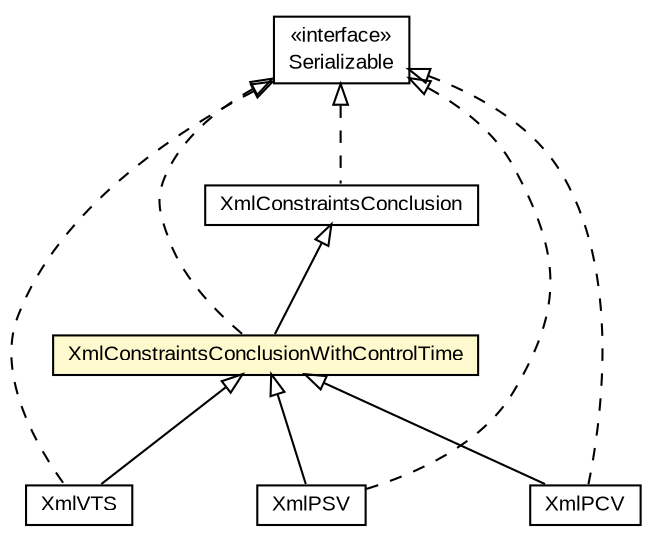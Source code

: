 #!/usr/local/bin/dot
#
# Class diagram 
# Generated by UMLGraph version R5_6-24-gf6e263 (http://www.umlgraph.org/)
#

digraph G {
	edge [fontname="arial",fontsize=10,labelfontname="arial",labelfontsize=10];
	node [fontname="arial",fontsize=10,shape=plaintext];
	nodesep=0.25;
	ranksep=0.5;
	// eu.europa.esig.dss.jaxb.detailedreport.XmlVTS
	c804928 [label=<<table title="eu.europa.esig.dss.jaxb.detailedreport.XmlVTS" border="0" cellborder="1" cellspacing="0" cellpadding="2" port="p" href="./XmlVTS.html">
		<tr><td><table border="0" cellspacing="0" cellpadding="1">
<tr><td align="center" balign="center"> XmlVTS </td></tr>
		</table></td></tr>
		</table>>, URL="./XmlVTS.html", fontname="arial", fontcolor="black", fontsize=10.0];
	// eu.europa.esig.dss.jaxb.detailedreport.XmlPSV
	c804942 [label=<<table title="eu.europa.esig.dss.jaxb.detailedreport.XmlPSV" border="0" cellborder="1" cellspacing="0" cellpadding="2" port="p" href="./XmlPSV.html">
		<tr><td><table border="0" cellspacing="0" cellpadding="1">
<tr><td align="center" balign="center"> XmlPSV </td></tr>
		</table></td></tr>
		</table>>, URL="./XmlPSV.html", fontname="arial", fontcolor="black", fontsize=10.0];
	// eu.europa.esig.dss.jaxb.detailedreport.XmlPCV
	c804943 [label=<<table title="eu.europa.esig.dss.jaxb.detailedreport.XmlPCV" border="0" cellborder="1" cellspacing="0" cellpadding="2" port="p" href="./XmlPCV.html">
		<tr><td><table border="0" cellspacing="0" cellpadding="1">
<tr><td align="center" balign="center"> XmlPCV </td></tr>
		</table></td></tr>
		</table>>, URL="./XmlPCV.html", fontname="arial", fontcolor="black", fontsize=10.0];
	// eu.europa.esig.dss.jaxb.detailedreport.XmlConstraintsConclusionWithControlTime
	c804948 [label=<<table title="eu.europa.esig.dss.jaxb.detailedreport.XmlConstraintsConclusionWithControlTime" border="0" cellborder="1" cellspacing="0" cellpadding="2" port="p" bgcolor="lemonChiffon" href="./XmlConstraintsConclusionWithControlTime.html">
		<tr><td><table border="0" cellspacing="0" cellpadding="1">
<tr><td align="center" balign="center"> XmlConstraintsConclusionWithControlTime </td></tr>
		</table></td></tr>
		</table>>, URL="./XmlConstraintsConclusionWithControlTime.html", fontname="arial", fontcolor="black", fontsize=10.0];
	// eu.europa.esig.dss.jaxb.detailedreport.XmlConstraintsConclusion
	c804949 [label=<<table title="eu.europa.esig.dss.jaxb.detailedreport.XmlConstraintsConclusion" border="0" cellborder="1" cellspacing="0" cellpadding="2" port="p" href="./XmlConstraintsConclusion.html">
		<tr><td><table border="0" cellspacing="0" cellpadding="1">
<tr><td align="center" balign="center"> XmlConstraintsConclusion </td></tr>
		</table></td></tr>
		</table>>, URL="./XmlConstraintsConclusion.html", fontname="arial", fontcolor="black", fontsize=10.0];
	//eu.europa.esig.dss.jaxb.detailedreport.XmlVTS extends eu.europa.esig.dss.jaxb.detailedreport.XmlConstraintsConclusionWithControlTime
	c804948:p -> c804928:p [dir=back,arrowtail=empty];
	//eu.europa.esig.dss.jaxb.detailedreport.XmlVTS implements java.io.Serializable
	c805532:p -> c804928:p [dir=back,arrowtail=empty,style=dashed];
	//eu.europa.esig.dss.jaxb.detailedreport.XmlPSV extends eu.europa.esig.dss.jaxb.detailedreport.XmlConstraintsConclusionWithControlTime
	c804948:p -> c804942:p [dir=back,arrowtail=empty];
	//eu.europa.esig.dss.jaxb.detailedreport.XmlPSV implements java.io.Serializable
	c805532:p -> c804942:p [dir=back,arrowtail=empty,style=dashed];
	//eu.europa.esig.dss.jaxb.detailedreport.XmlPCV extends eu.europa.esig.dss.jaxb.detailedreport.XmlConstraintsConclusionWithControlTime
	c804948:p -> c804943:p [dir=back,arrowtail=empty];
	//eu.europa.esig.dss.jaxb.detailedreport.XmlPCV implements java.io.Serializable
	c805532:p -> c804943:p [dir=back,arrowtail=empty,style=dashed];
	//eu.europa.esig.dss.jaxb.detailedreport.XmlConstraintsConclusionWithControlTime extends eu.europa.esig.dss.jaxb.detailedreport.XmlConstraintsConclusion
	c804949:p -> c804948:p [dir=back,arrowtail=empty];
	//eu.europa.esig.dss.jaxb.detailedreport.XmlConstraintsConclusionWithControlTime implements java.io.Serializable
	c805532:p -> c804948:p [dir=back,arrowtail=empty,style=dashed];
	//eu.europa.esig.dss.jaxb.detailedreport.XmlConstraintsConclusion implements java.io.Serializable
	c805532:p -> c804949:p [dir=back,arrowtail=empty,style=dashed];
	// java.io.Serializable
	c805532 [label=<<table title="java.io.Serializable" border="0" cellborder="1" cellspacing="0" cellpadding="2" port="p" href="http://java.sun.com/j2se/1.4.2/docs/api/java/io/Serializable.html">
		<tr><td><table border="0" cellspacing="0" cellpadding="1">
<tr><td align="center" balign="center"> &#171;interface&#187; </td></tr>
<tr><td align="center" balign="center"> Serializable </td></tr>
		</table></td></tr>
		</table>>, URL="http://java.sun.com/j2se/1.4.2/docs/api/java/io/Serializable.html", fontname="arial", fontcolor="black", fontsize=10.0];
}

